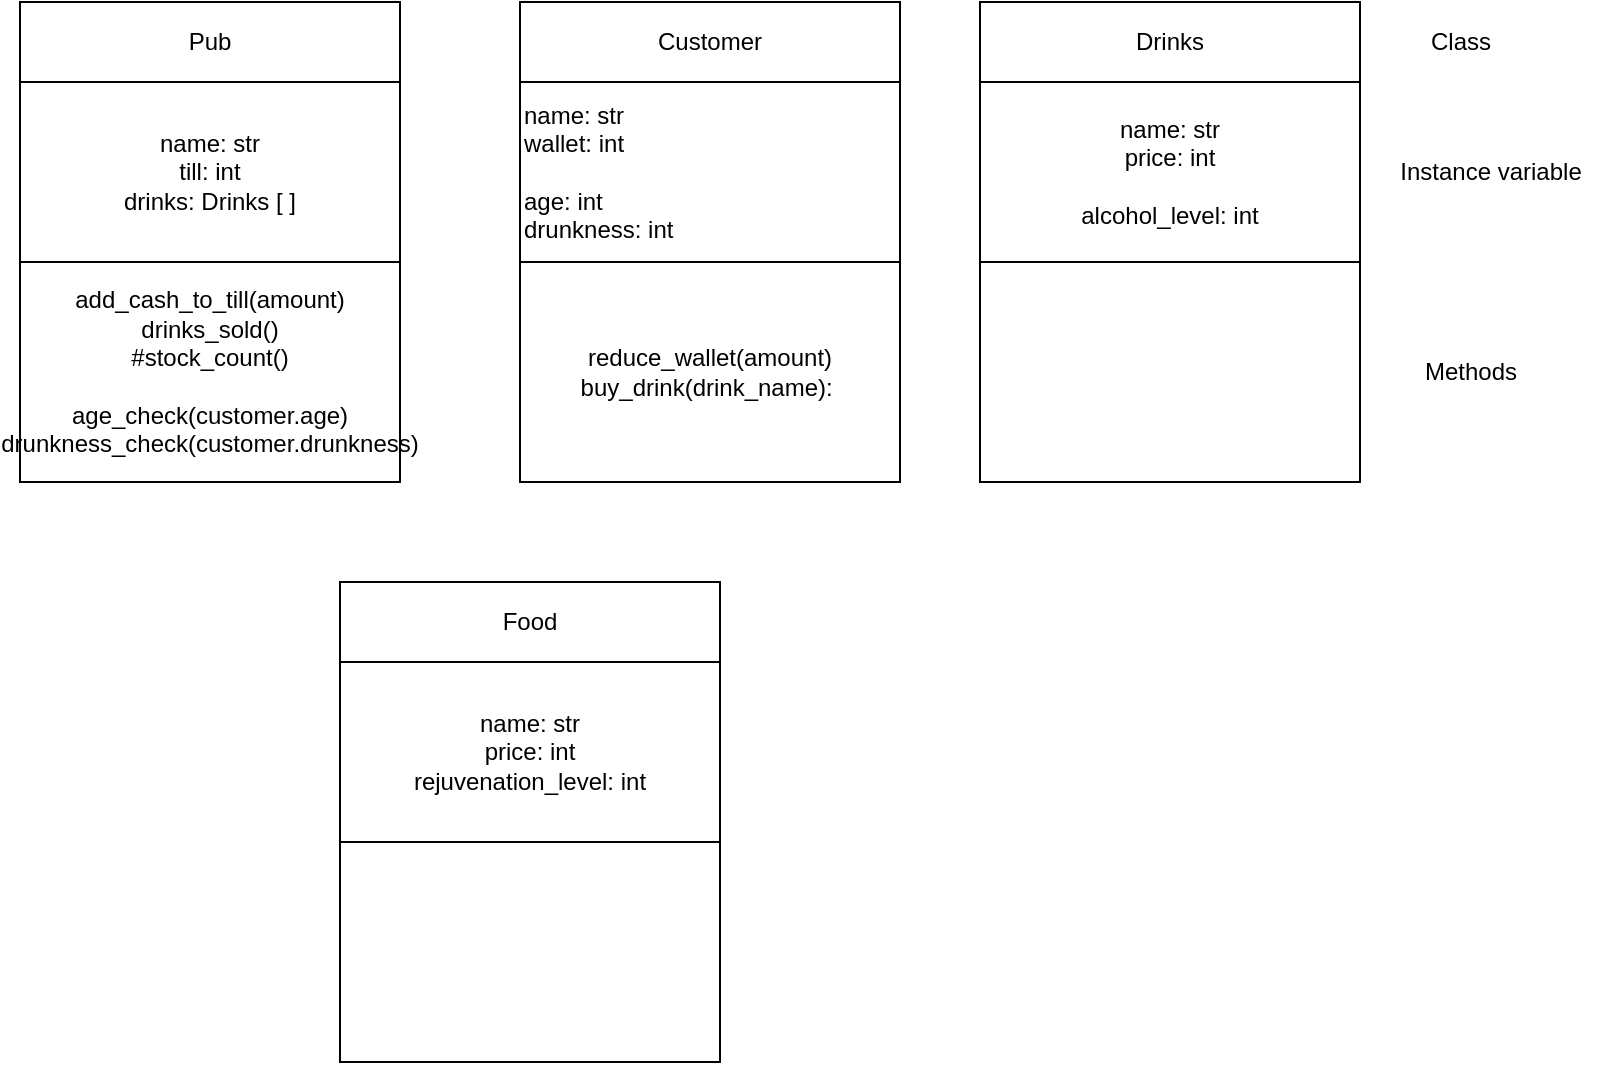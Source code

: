 <mxfile version="14.2.4" type="github">
  <diagram id="oNtX12UYIT18xoj687Rq" name="Page-1">
    <mxGraphModel dx="968" dy="520" grid="1" gridSize="10" guides="1" tooltips="1" connect="1" arrows="1" fold="1" page="1" pageScale="1" pageWidth="827" pageHeight="1169" math="0" shadow="0">
      <root>
        <mxCell id="0" />
        <mxCell id="1" parent="0" />
        <mxCell id="W8GmWF1izih0Oc16dzD1-19" value="name: str&lt;br&gt;wallet: int&lt;br&gt;&lt;br&gt;age: int&lt;br&gt;drunkness: int" style="rounded=0;whiteSpace=wrap;html=1;align=left;" parent="1" vertex="1">
          <mxGeometry x="310" y="210" width="190" height="90" as="geometry" />
        </mxCell>
        <mxCell id="W8GmWF1izih0Oc16dzD1-20" value="Customer" style="rounded=0;whiteSpace=wrap;html=1;" parent="1" vertex="1">
          <mxGeometry x="310" y="170" width="190" height="40" as="geometry" />
        </mxCell>
        <mxCell id="W8GmWF1izih0Oc16dzD1-21" value="reduce_wallet(amount)&lt;br&gt;buy_drink(drink_name):&amp;nbsp;" style="rounded=0;whiteSpace=wrap;html=1;" parent="1" vertex="1">
          <mxGeometry x="310" y="300" width="190" height="110" as="geometry" />
        </mxCell>
        <mxCell id="W8GmWF1izih0Oc16dzD1-22" value="name: str&lt;br&gt;till: int&lt;br&gt;drinks: Drinks [ ]" style="rounded=0;whiteSpace=wrap;html=1;" parent="1" vertex="1">
          <mxGeometry x="60" y="210" width="190" height="90" as="geometry" />
        </mxCell>
        <mxCell id="W8GmWF1izih0Oc16dzD1-23" value="Pub" style="rounded=0;whiteSpace=wrap;html=1;" parent="1" vertex="1">
          <mxGeometry x="60" y="170" width="190" height="40" as="geometry" />
        </mxCell>
        <mxCell id="W8GmWF1izih0Oc16dzD1-24" value="add_cash_to_till(amount)&lt;br&gt;drinks_sold()&lt;br&gt;#stock_count()&lt;br&gt;&lt;br&gt;age_check(customer.age)&lt;br&gt;drunkness_check(customer.drunkness)" style="rounded=0;whiteSpace=wrap;html=1;" parent="1" vertex="1">
          <mxGeometry x="60" y="300" width="190" height="110" as="geometry" />
        </mxCell>
        <mxCell id="W8GmWF1izih0Oc16dzD1-25" value="name: str&lt;br&gt;price: int&lt;br&gt;&lt;br&gt;alcohol_level: int" style="rounded=0;whiteSpace=wrap;html=1;" parent="1" vertex="1">
          <mxGeometry x="540" y="210" width="190" height="90" as="geometry" />
        </mxCell>
        <mxCell id="W8GmWF1izih0Oc16dzD1-26" value="Drinks" style="rounded=0;whiteSpace=wrap;html=1;" parent="1" vertex="1">
          <mxGeometry x="540" y="170" width="190" height="40" as="geometry" />
        </mxCell>
        <mxCell id="W8GmWF1izih0Oc16dzD1-27" value="" style="rounded=0;whiteSpace=wrap;html=1;" parent="1" vertex="1">
          <mxGeometry x="540" y="300" width="190" height="110" as="geometry" />
        </mxCell>
        <mxCell id="W8GmWF1izih0Oc16dzD1-28" value="Class" style="text;html=1;align=center;verticalAlign=middle;resizable=0;points=[];autosize=1;" parent="1" vertex="1">
          <mxGeometry x="755" y="180" width="50" height="20" as="geometry" />
        </mxCell>
        <mxCell id="W8GmWF1izih0Oc16dzD1-29" value="Instance variable" style="text;html=1;align=center;verticalAlign=middle;resizable=0;points=[];autosize=1;" parent="1" vertex="1">
          <mxGeometry x="740" y="245" width="110" height="20" as="geometry" />
        </mxCell>
        <mxCell id="W8GmWF1izih0Oc16dzD1-30" value="Methods&lt;br&gt;" style="text;html=1;align=center;verticalAlign=middle;resizable=0;points=[];autosize=1;" parent="1" vertex="1">
          <mxGeometry x="755" y="345" width="60" height="20" as="geometry" />
        </mxCell>
        <mxCell id="VRF8J4A95mkVzFjiKFQD-1" value="name: str&lt;br&gt;price: int&lt;br&gt;rejuvenation_level: int" style="rounded=0;whiteSpace=wrap;html=1;" vertex="1" parent="1">
          <mxGeometry x="220" y="500" width="190" height="90" as="geometry" />
        </mxCell>
        <mxCell id="VRF8J4A95mkVzFjiKFQD-2" value="Food" style="rounded=0;whiteSpace=wrap;html=1;" vertex="1" parent="1">
          <mxGeometry x="220" y="460" width="190" height="40" as="geometry" />
        </mxCell>
        <mxCell id="VRF8J4A95mkVzFjiKFQD-3" value="" style="rounded=0;whiteSpace=wrap;html=1;" vertex="1" parent="1">
          <mxGeometry x="220" y="590" width="190" height="110" as="geometry" />
        </mxCell>
      </root>
    </mxGraphModel>
  </diagram>
</mxfile>
